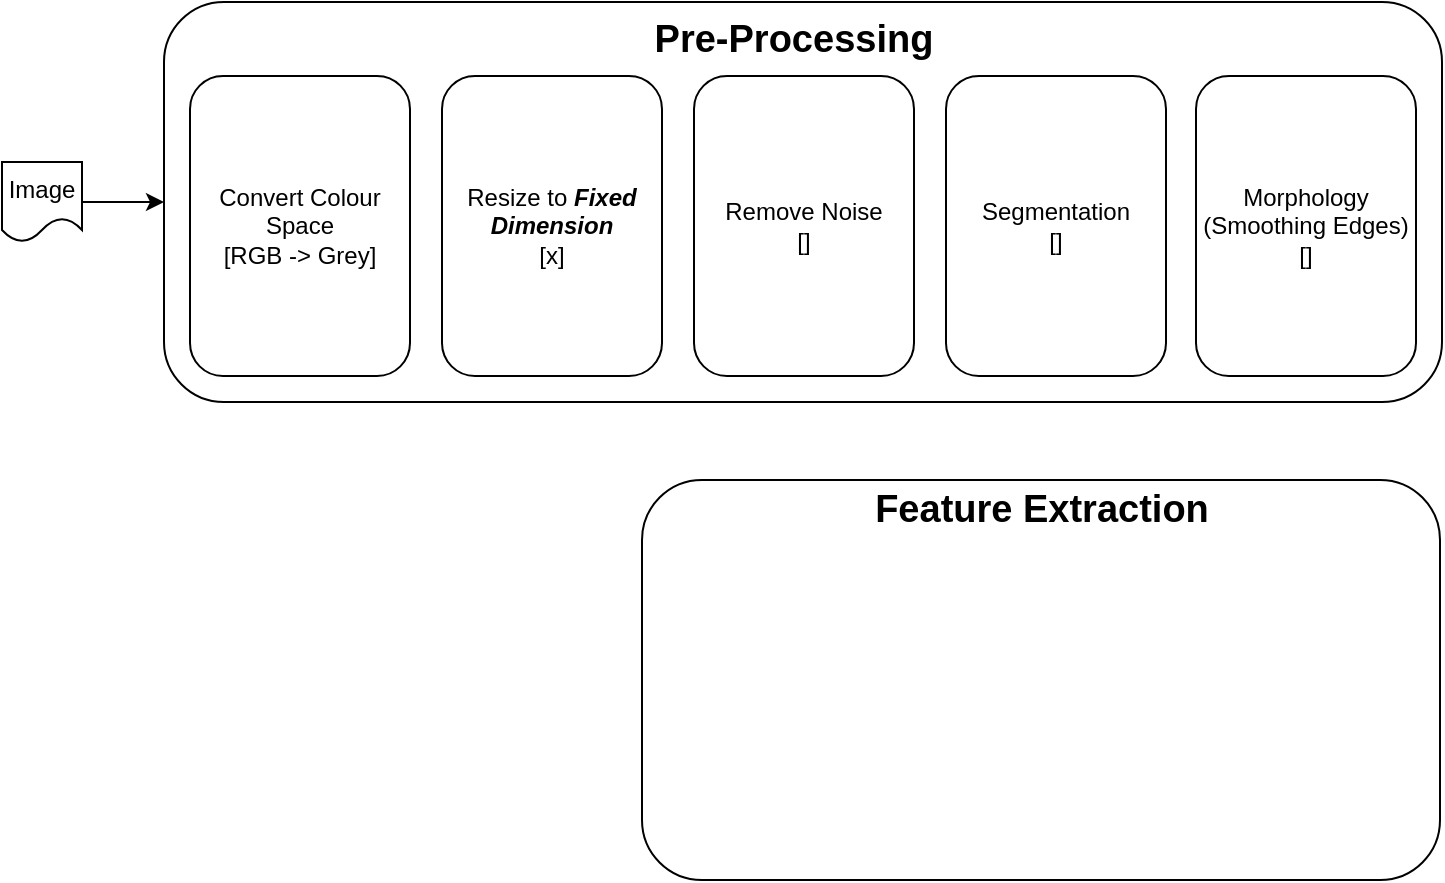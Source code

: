 <mxfile pages="1" version="11.2.8" type="github"><diagram id="U-ZDpfdpCQ56T0kyHYv3" name="Page-1"><mxGraphModel dx="854" dy="448" grid="1" gridSize="10" guides="1" tooltips="1" connect="1" arrows="1" fold="1" page="1" pageScale="1" pageWidth="1169" pageHeight="827" math="0" shadow="0"><root><mxCell id="0"/><mxCell id="1" parent="0"/><mxCell id="8iKN2tXt1lti-5MdGxRS-1" value="" style="rounded=1;whiteSpace=wrap;html=1;" vertex="1" parent="1"><mxGeometry x="161" y="81" width="639" height="200" as="geometry"/></mxCell><mxCell id="8iKN2tXt1lti-5MdGxRS-23" style="edgeStyle=orthogonalEdgeStyle;rounded=0;orthogonalLoop=1;jettySize=auto;html=1;exitX=1;exitY=0.5;exitDx=0;exitDy=0;entryX=0;entryY=0.5;entryDx=0;entryDy=0;" edge="1" parent="1" source="8iKN2tXt1lti-5MdGxRS-6" target="8iKN2tXt1lti-5MdGxRS-1"><mxGeometry relative="1" as="geometry"/></mxCell><mxCell id="8iKN2tXt1lti-5MdGxRS-6" value="Image" style="shape=document;whiteSpace=wrap;html=1;boundedLbl=1;" vertex="1" parent="1"><mxGeometry x="80" y="161" width="40" height="40" as="geometry"/></mxCell><mxCell id="8iKN2tXt1lti-5MdGxRS-11" value="&lt;font style=&quot;font-size: 19px&quot;&gt;&lt;b&gt;Pre-Processing&lt;/b&gt;&lt;/font&gt;" style="text;html=1;strokeColor=none;fillColor=none;align=center;verticalAlign=middle;whiteSpace=wrap;rounded=0;" vertex="1" parent="1"><mxGeometry x="161" y="85" width="630" height="30" as="geometry"/></mxCell><mxCell id="8iKN2tXt1lti-5MdGxRS-12" value="Convert Colour Space&lt;br&gt;[RGB -&amp;gt; Grey]" style="rounded=1;whiteSpace=wrap;html=1;" vertex="1" parent="1"><mxGeometry x="174" y="118" width="110" height="150" as="geometry"/></mxCell><mxCell id="8iKN2tXt1lti-5MdGxRS-16" value="Resize to &lt;b style=&quot;font-style: italic&quot;&gt;Fixed Dimension&lt;/b&gt;&lt;br&gt;[x]" style="rounded=1;whiteSpace=wrap;html=1;" vertex="1" parent="1"><mxGeometry x="300" y="118" width="110" height="150" as="geometry"/></mxCell><mxCell id="8iKN2tXt1lti-5MdGxRS-17" value="" style="rounded=1;whiteSpace=wrap;html=1;" vertex="1" parent="1"><mxGeometry x="400" y="320" width="399" height="200" as="geometry"/></mxCell><mxCell id="8iKN2tXt1lti-5MdGxRS-18" value="&lt;font style=&quot;font-size: 19px&quot;&gt;&lt;b&gt;Feature Extraction&lt;/b&gt;&lt;/font&gt;" style="text;html=1;strokeColor=none;fillColor=none;align=center;verticalAlign=middle;whiteSpace=wrap;rounded=0;" vertex="1" parent="1"><mxGeometry x="400" y="320" width="400" height="30" as="geometry"/></mxCell><mxCell id="8iKN2tXt1lti-5MdGxRS-19" value="Remove Noise&lt;br&gt;[]" style="rounded=1;whiteSpace=wrap;html=1;" vertex="1" parent="1"><mxGeometry x="426" y="118" width="110" height="150" as="geometry"/></mxCell><mxCell id="8iKN2tXt1lti-5MdGxRS-20" value="Segmentation&lt;br&gt;[]" style="rounded=1;whiteSpace=wrap;html=1;" vertex="1" parent="1"><mxGeometry x="552" y="118" width="110" height="150" as="geometry"/></mxCell><mxCell id="8iKN2tXt1lti-5MdGxRS-21" value="Morphology&lt;br&gt;(Smoothing Edges)&lt;br&gt;[]" style="rounded=1;whiteSpace=wrap;html=1;" vertex="1" parent="1"><mxGeometry x="677" y="118" width="110" height="150" as="geometry"/></mxCell></root></mxGraphModel></diagram></mxfile>